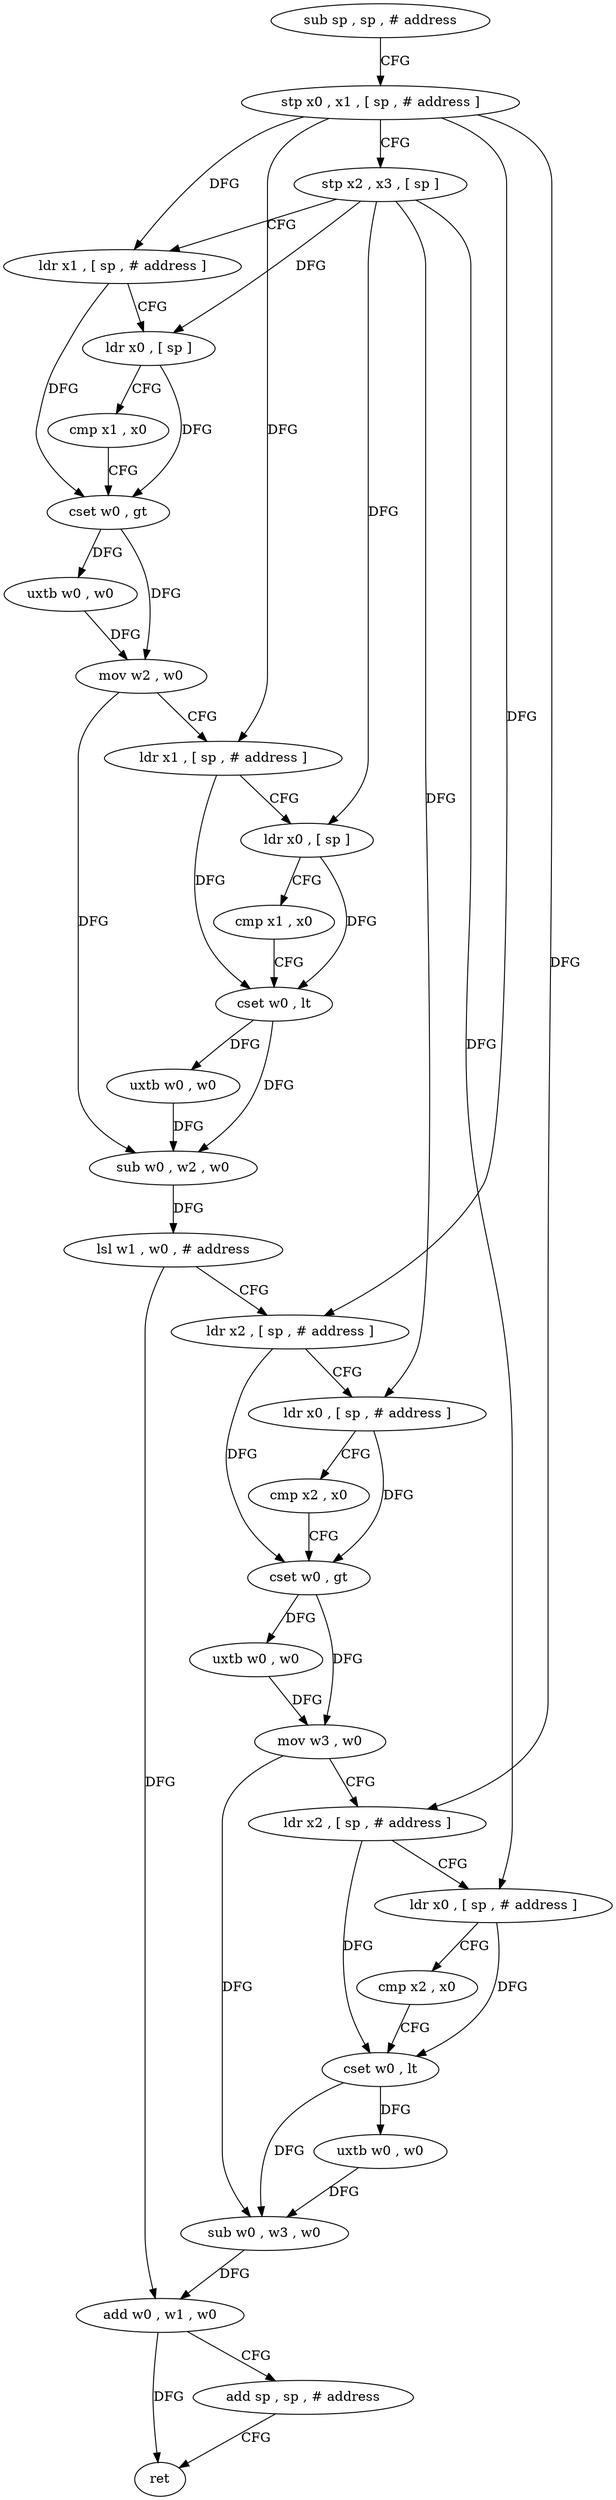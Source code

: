 digraph "func" {
"397288" [label = "sub sp , sp , # address" ]
"397292" [label = "stp x0 , x1 , [ sp , # address ]" ]
"397296" [label = "stp x2 , x3 , [ sp ]" ]
"397300" [label = "ldr x1 , [ sp , # address ]" ]
"397304" [label = "ldr x0 , [ sp ]" ]
"397308" [label = "cmp x1 , x0" ]
"397312" [label = "cset w0 , gt" ]
"397316" [label = "uxtb w0 , w0" ]
"397320" [label = "mov w2 , w0" ]
"397324" [label = "ldr x1 , [ sp , # address ]" ]
"397328" [label = "ldr x0 , [ sp ]" ]
"397332" [label = "cmp x1 , x0" ]
"397336" [label = "cset w0 , lt" ]
"397340" [label = "uxtb w0 , w0" ]
"397344" [label = "sub w0 , w2 , w0" ]
"397348" [label = "lsl w1 , w0 , # address" ]
"397352" [label = "ldr x2 , [ sp , # address ]" ]
"397356" [label = "ldr x0 , [ sp , # address ]" ]
"397360" [label = "cmp x2 , x0" ]
"397364" [label = "cset w0 , gt" ]
"397368" [label = "uxtb w0 , w0" ]
"397372" [label = "mov w3 , w0" ]
"397376" [label = "ldr x2 , [ sp , # address ]" ]
"397380" [label = "ldr x0 , [ sp , # address ]" ]
"397384" [label = "cmp x2 , x0" ]
"397388" [label = "cset w0 , lt" ]
"397392" [label = "uxtb w0 , w0" ]
"397396" [label = "sub w0 , w3 , w0" ]
"397400" [label = "add w0 , w1 , w0" ]
"397404" [label = "add sp , sp , # address" ]
"397408" [label = "ret" ]
"397288" -> "397292" [ label = "CFG" ]
"397292" -> "397296" [ label = "CFG" ]
"397292" -> "397300" [ label = "DFG" ]
"397292" -> "397324" [ label = "DFG" ]
"397292" -> "397352" [ label = "DFG" ]
"397292" -> "397376" [ label = "DFG" ]
"397296" -> "397300" [ label = "CFG" ]
"397296" -> "397304" [ label = "DFG" ]
"397296" -> "397328" [ label = "DFG" ]
"397296" -> "397356" [ label = "DFG" ]
"397296" -> "397380" [ label = "DFG" ]
"397300" -> "397304" [ label = "CFG" ]
"397300" -> "397312" [ label = "DFG" ]
"397304" -> "397308" [ label = "CFG" ]
"397304" -> "397312" [ label = "DFG" ]
"397308" -> "397312" [ label = "CFG" ]
"397312" -> "397316" [ label = "DFG" ]
"397312" -> "397320" [ label = "DFG" ]
"397316" -> "397320" [ label = "DFG" ]
"397320" -> "397324" [ label = "CFG" ]
"397320" -> "397344" [ label = "DFG" ]
"397324" -> "397328" [ label = "CFG" ]
"397324" -> "397336" [ label = "DFG" ]
"397328" -> "397332" [ label = "CFG" ]
"397328" -> "397336" [ label = "DFG" ]
"397332" -> "397336" [ label = "CFG" ]
"397336" -> "397340" [ label = "DFG" ]
"397336" -> "397344" [ label = "DFG" ]
"397340" -> "397344" [ label = "DFG" ]
"397344" -> "397348" [ label = "DFG" ]
"397348" -> "397352" [ label = "CFG" ]
"397348" -> "397400" [ label = "DFG" ]
"397352" -> "397356" [ label = "CFG" ]
"397352" -> "397364" [ label = "DFG" ]
"397356" -> "397360" [ label = "CFG" ]
"397356" -> "397364" [ label = "DFG" ]
"397360" -> "397364" [ label = "CFG" ]
"397364" -> "397368" [ label = "DFG" ]
"397364" -> "397372" [ label = "DFG" ]
"397368" -> "397372" [ label = "DFG" ]
"397372" -> "397376" [ label = "CFG" ]
"397372" -> "397396" [ label = "DFG" ]
"397376" -> "397380" [ label = "CFG" ]
"397376" -> "397388" [ label = "DFG" ]
"397380" -> "397384" [ label = "CFG" ]
"397380" -> "397388" [ label = "DFG" ]
"397384" -> "397388" [ label = "CFG" ]
"397388" -> "397392" [ label = "DFG" ]
"397388" -> "397396" [ label = "DFG" ]
"397392" -> "397396" [ label = "DFG" ]
"397396" -> "397400" [ label = "DFG" ]
"397400" -> "397404" [ label = "CFG" ]
"397400" -> "397408" [ label = "DFG" ]
"397404" -> "397408" [ label = "CFG" ]
}

